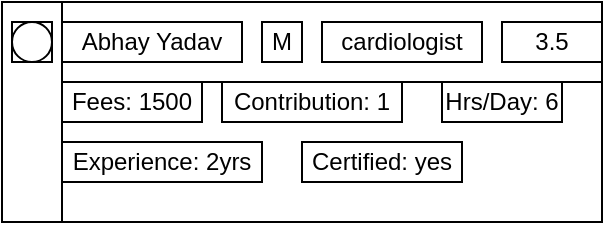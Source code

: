 <mxfile>
    <diagram id="b1Tph3dv5gkjbpjMjCG0" name="Page-1">
        <mxGraphModel dx="589" dy="776" grid="1" gridSize="10" guides="1" tooltips="1" connect="1" arrows="1" fold="1" page="1" pageScale="1" pageWidth="850" pageHeight="1100" math="0" shadow="0">
            <root>
                <mxCell id="0"/>
                <mxCell id="1" parent="0"/>
                <mxCell id="2" value="" style="whiteSpace=wrap;html=1;" vertex="1" parent="1">
                    <mxGeometry x="40" y="80" width="300" height="110" as="geometry"/>
                </mxCell>
                <mxCell id="3" value="" style="whiteSpace=wrap;html=1;" vertex="1" parent="1">
                    <mxGeometry x="40" y="80" width="30" height="110" as="geometry"/>
                </mxCell>
                <mxCell id="4" value="" style="shape=stencil(tZThDoIgEICfhr8NYT1Ao3oP0jOZBAwo6+1D0S1NXWu4Oba70+8+kRNR5ipuABFcIXpEhGQYhzXEzSTmzkDuY/LBreAXCbHivNU1NKLwPUOoCqzwbZWeED6Ee9qLslwrFSBCKzeqfNQDjAsVnsXPCOvbv0aRCfwbeLC9ZMwicv4du9tvA8428h1jB/vkvunAY+Nsqw+XDJz9j6UsZJYON2UXntdXq++qmJWx7Vytn/fpME6HdVZooS1lpbaw4lMKKeNMr+wgSCmMg8TeA32xffdiX/5dNv7IusQb);whiteSpace=wrap;html=1;" vertex="1" parent="1">
                    <mxGeometry x="45" y="90" width="20" height="20" as="geometry"/>
                </mxCell>
                <mxCell id="5" value="Abhay Yadav" style="whiteSpace=wrap;html=1;" vertex="1" parent="1">
                    <mxGeometry x="70" y="90" width="90" height="20" as="geometry"/>
                </mxCell>
                <mxCell id="11" value="cardiologist" style="whiteSpace=wrap;html=1;" vertex="1" parent="1">
                    <mxGeometry x="200" y="90" width="80" height="20" as="geometry"/>
                </mxCell>
                <mxCell id="12" value="3.5" style="whiteSpace=wrap;html=1;" vertex="1" parent="1">
                    <mxGeometry x="290" y="90" width="50" height="20" as="geometry"/>
                </mxCell>
                <mxCell id="13" value="" style="whiteSpace=wrap;html=1;" vertex="1" parent="1">
                    <mxGeometry x="70" y="120" width="270" height="70" as="geometry"/>
                </mxCell>
                <mxCell id="14" value="Fees: 1500" style="whiteSpace=wrap;html=1;" vertex="1" parent="1">
                    <mxGeometry x="70" y="120" width="70" height="20" as="geometry"/>
                </mxCell>
                <mxCell id="16" value="M" style="whiteSpace=wrap;html=1;" vertex="1" parent="1">
                    <mxGeometry x="170" y="90" width="20" height="20" as="geometry"/>
                </mxCell>
                <mxCell id="17" value="Hrs/Day: 6" style="whiteSpace=wrap;html=1;" vertex="1" parent="1">
                    <mxGeometry x="260" y="120" width="60" height="20" as="geometry"/>
                </mxCell>
                <mxCell id="18" value="Contribution: 1" style="whiteSpace=wrap;html=1;" vertex="1" parent="1">
                    <mxGeometry x="150" y="120" width="90" height="20" as="geometry"/>
                </mxCell>
                <mxCell id="19" value="Experience: 2yrs" style="whiteSpace=wrap;html=1;" vertex="1" parent="1">
                    <mxGeometry x="70" y="150" width="100" height="20" as="geometry"/>
                </mxCell>
                <mxCell id="20" value="Certified: yes" style="whiteSpace=wrap;html=1;" vertex="1" parent="1">
                    <mxGeometry x="190" y="150" width="80" height="20" as="geometry"/>
                </mxCell>
            </root>
        </mxGraphModel>
    </diagram>
</mxfile>